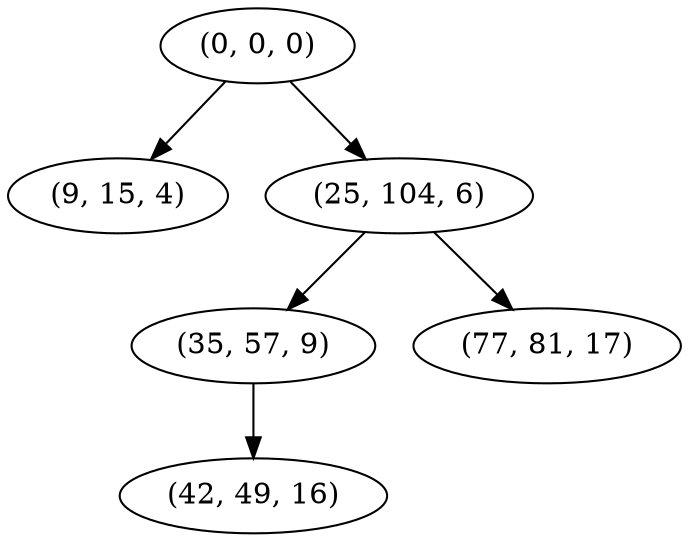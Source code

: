 digraph tree {
    "(0, 0, 0)";
    "(9, 15, 4)";
    "(25, 104, 6)";
    "(35, 57, 9)";
    "(42, 49, 16)";
    "(77, 81, 17)";
    "(0, 0, 0)" -> "(9, 15, 4)";
    "(0, 0, 0)" -> "(25, 104, 6)";
    "(25, 104, 6)" -> "(35, 57, 9)";
    "(25, 104, 6)" -> "(77, 81, 17)";
    "(35, 57, 9)" -> "(42, 49, 16)";
}
